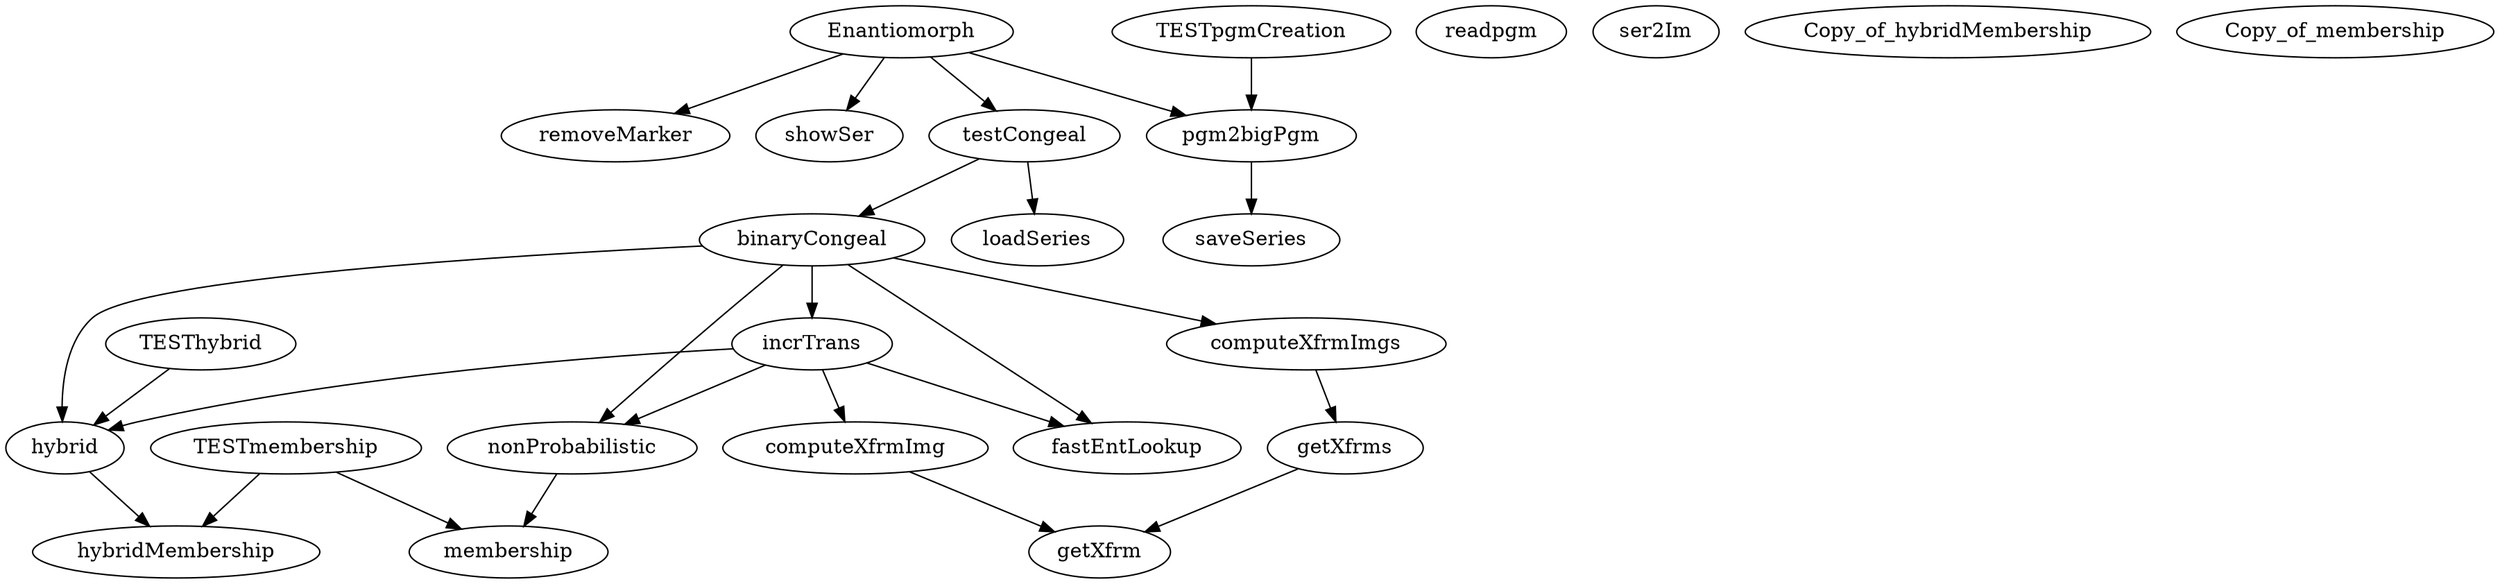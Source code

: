 /* Created by mdot for Matlab */
digraph m2html {
  computeXfrmImg -> getXfrm;
  computeXfrmImgs -> getXfrms;
  getXfrms -> getXfrm;
  nonProbabilistic -> membership;
  Enantiomorph -> removeMarker;
  Enantiomorph -> pgm2bigPgm;
  Enantiomorph -> showSer;
  Enantiomorph -> testCongeal;
  TESThybrid -> hybrid;
  hybrid -> hybridMembership;
  TESTpgmCreation -> pgm2bigPgm;
  pgm2bigPgm -> saveSeries;
  TESTmembership -> hybridMembership;
  TESTmembership -> membership;
  binaryCongeal -> computeXfrmImgs;
  binaryCongeal -> fastEntLookup;
  binaryCongeal -> nonProbabilistic;
  binaryCongeal -> hybrid;
  binaryCongeal -> incrTrans;
  incrTrans -> computeXfrmImg;
  incrTrans -> fastEntLookup;
  incrTrans -> nonProbabilistic;
  incrTrans -> hybrid;
  testCongeal -> loadSeries;
  testCongeal -> binaryCongeal;

  computeXfrmImg [URL="Development/CONGEAL_SUPPORT/computeXfrmImg.html"];
  computeXfrmImgs [URL="Development/CONGEAL_SUPPORT/computeXfrmImgs.html"];
  fastEntLookup [URL="Development/CONGEAL_SUPPORT/fastEntLookup.html"];
  getXfrm [URL="Development/CONGEAL_SUPPORT/getXfrm.html"];
  getXfrms [URL="Development/CONGEAL_SUPPORT/getXfrms.html"];
  nonProbabilistic [URL="Development/DE_LUCA_FUZZY/nonProbabilistic.html"];
  Enantiomorph [URL="Development/GUI/Enantiomorph.html"];
  removeMarker [URL="Development/GUI/removeMarker.html"];
  TESThybrid [URL="Development/HYBRID_ENTROPY/TESThybrid.html"];
  hybrid [URL="Development/HYBRID_ENTROPY/hybrid.html"];
  TESTpgmCreation [URL="Development/IO/TESTpgmCreation.html"];
  loadSeries [URL="Development/IO/loadSeries.html"];
  pgm2bigPgm [URL="Development/IO/pgm2bigPgm.html"];
  readpgm [URL="Development/IO/readpgm.html"];
  saveSeries [URL="Development/IO/saveSeries.html"];
  ser2Im [URL="Development/IO/ser2Im.html"];
  Copy_of_hybridMembership [URL="Development/MEMBERSHIP/Copy_of_hybridMembership.html"];
  Copy_of_membership [URL="Development/MEMBERSHIP/Copy_of_membership.html"];
  TESTmembership [URL="Development/MEMBERSHIP/TESTmembership.html"];
  hybridMembership [URL="Development/MEMBERSHIP/hybridMembership.html"];
  membership [URL="Development/MEMBERSHIP/membership.html"];
  showSer [URL="Development/UTILITY/showSer.html"];
  binaryCongeal [URL="Development/binaryCongeal.html"];
  incrTrans [URL="Development/incrTrans.html"];
  testCongeal [URL="Development/testCongeal.html"];
}